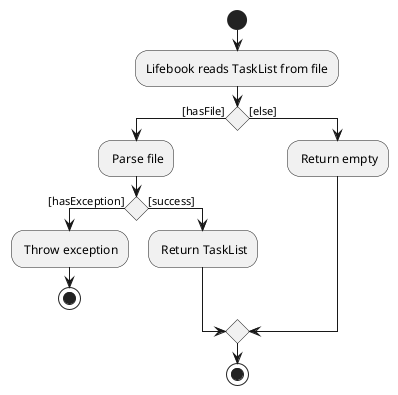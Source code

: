 @startuml
start
:Lifebook reads TaskList from file;

if () then ([hasFile])
    : Parse file;
    if () then ([hasException]);
        : Throw exception;
        stop
    else ([success])
        : Return TaskList;
    endif

else ([else])
    : Return empty;
endif
stop
@enduml
